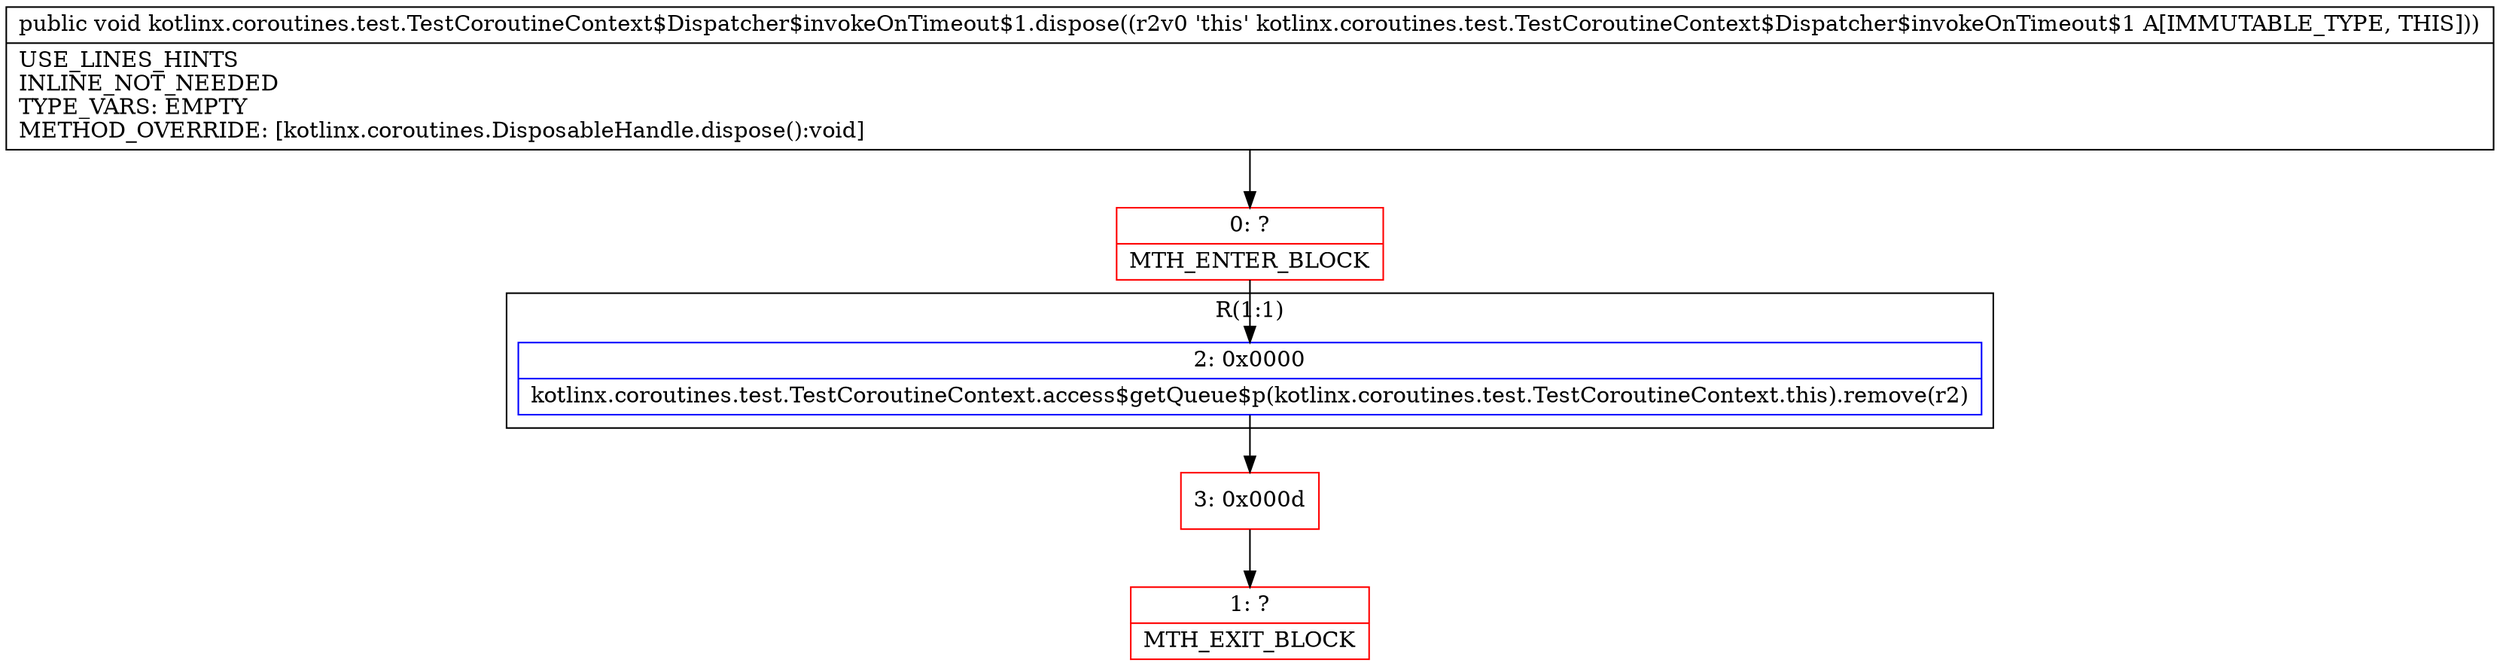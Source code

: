 digraph "CFG forkotlinx.coroutines.test.TestCoroutineContext$Dispatcher$invokeOnTimeout$1.dispose()V" {
subgraph cluster_Region_563275065 {
label = "R(1:1)";
node [shape=record,color=blue];
Node_2 [shape=record,label="{2\:\ 0x0000|kotlinx.coroutines.test.TestCoroutineContext.access$getQueue$p(kotlinx.coroutines.test.TestCoroutineContext.this).remove(r2)\l}"];
}
Node_0 [shape=record,color=red,label="{0\:\ ?|MTH_ENTER_BLOCK\l}"];
Node_3 [shape=record,color=red,label="{3\:\ 0x000d}"];
Node_1 [shape=record,color=red,label="{1\:\ ?|MTH_EXIT_BLOCK\l}"];
MethodNode[shape=record,label="{public void kotlinx.coroutines.test.TestCoroutineContext$Dispatcher$invokeOnTimeout$1.dispose((r2v0 'this' kotlinx.coroutines.test.TestCoroutineContext$Dispatcher$invokeOnTimeout$1 A[IMMUTABLE_TYPE, THIS]))  | USE_LINES_HINTS\lINLINE_NOT_NEEDED\lTYPE_VARS: EMPTY\lMETHOD_OVERRIDE: [kotlinx.coroutines.DisposableHandle.dispose():void]\l}"];
MethodNode -> Node_0;Node_2 -> Node_3;
Node_0 -> Node_2;
Node_3 -> Node_1;
}

